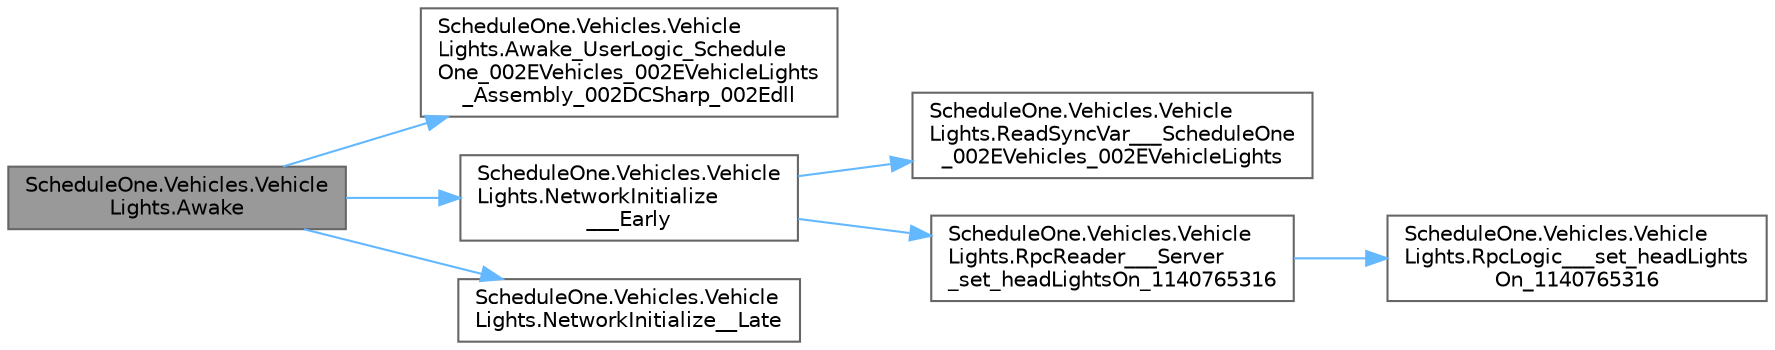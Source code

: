 digraph "ScheduleOne.Vehicles.VehicleLights.Awake"
{
 // LATEX_PDF_SIZE
  bgcolor="transparent";
  edge [fontname=Helvetica,fontsize=10,labelfontname=Helvetica,labelfontsize=10];
  node [fontname=Helvetica,fontsize=10,shape=box,height=0.2,width=0.4];
  rankdir="LR";
  Node1 [id="Node000001",label="ScheduleOne.Vehicles.Vehicle\lLights.Awake",height=0.2,width=0.4,color="gray40", fillcolor="grey60", style="filled", fontcolor="black",tooltip=" "];
  Node1 -> Node2 [id="edge1_Node000001_Node000002",color="steelblue1",style="solid",tooltip=" "];
  Node2 [id="Node000002",label="ScheduleOne.Vehicles.Vehicle\lLights.Awake_UserLogic_Schedule\lOne_002EVehicles_002EVehicleLights\l_Assembly_002DCSharp_002Edll",height=0.2,width=0.4,color="grey40", fillcolor="white", style="filled",URL="$class_schedule_one_1_1_vehicles_1_1_vehicle_lights.html#a9b5735143e45236bd5023fbaa091ce49",tooltip=" "];
  Node1 -> Node3 [id="edge2_Node000001_Node000003",color="steelblue1",style="solid",tooltip=" "];
  Node3 [id="Node000003",label="ScheduleOne.Vehicles.Vehicle\lLights.NetworkInitialize\l___Early",height=0.2,width=0.4,color="grey40", fillcolor="white", style="filled",URL="$class_schedule_one_1_1_vehicles_1_1_vehicle_lights.html#a4bffdb5d7b5b31c07a0283a437fd36ef",tooltip=" "];
  Node3 -> Node4 [id="edge3_Node000003_Node000004",color="steelblue1",style="solid",tooltip=" "];
  Node4 [id="Node000004",label="ScheduleOne.Vehicles.Vehicle\lLights.ReadSyncVar___ScheduleOne\l_002EVehicles_002EVehicleLights",height=0.2,width=0.4,color="grey40", fillcolor="white", style="filled",URL="$class_schedule_one_1_1_vehicles_1_1_vehicle_lights.html#acce74248480e9cec1c105afed05ec682",tooltip=" "];
  Node3 -> Node5 [id="edge4_Node000003_Node000005",color="steelblue1",style="solid",tooltip=" "];
  Node5 [id="Node000005",label="ScheduleOne.Vehicles.Vehicle\lLights.RpcReader___Server\l_set_headLightsOn_1140765316",height=0.2,width=0.4,color="grey40", fillcolor="white", style="filled",URL="$class_schedule_one_1_1_vehicles_1_1_vehicle_lights.html#aa6a996263cab22e164bcdc7994c7ece8",tooltip=" "];
  Node5 -> Node6 [id="edge5_Node000005_Node000006",color="steelblue1",style="solid",tooltip=" "];
  Node6 [id="Node000006",label="ScheduleOne.Vehicles.Vehicle\lLights.RpcLogic___set_headLights\lOn_1140765316",height=0.2,width=0.4,color="grey40", fillcolor="white", style="filled",URL="$class_schedule_one_1_1_vehicles_1_1_vehicle_lights.html#a4eac9abb07b2d6af92f67dcd09b4b2fc",tooltip=" "];
  Node1 -> Node7 [id="edge6_Node000001_Node000007",color="steelblue1",style="solid",tooltip=" "];
  Node7 [id="Node000007",label="ScheduleOne.Vehicles.Vehicle\lLights.NetworkInitialize__Late",height=0.2,width=0.4,color="grey40", fillcolor="white", style="filled",URL="$class_schedule_one_1_1_vehicles_1_1_vehicle_lights.html#a43d1e366caade028ba343e854ce6dbff",tooltip=" "];
}
